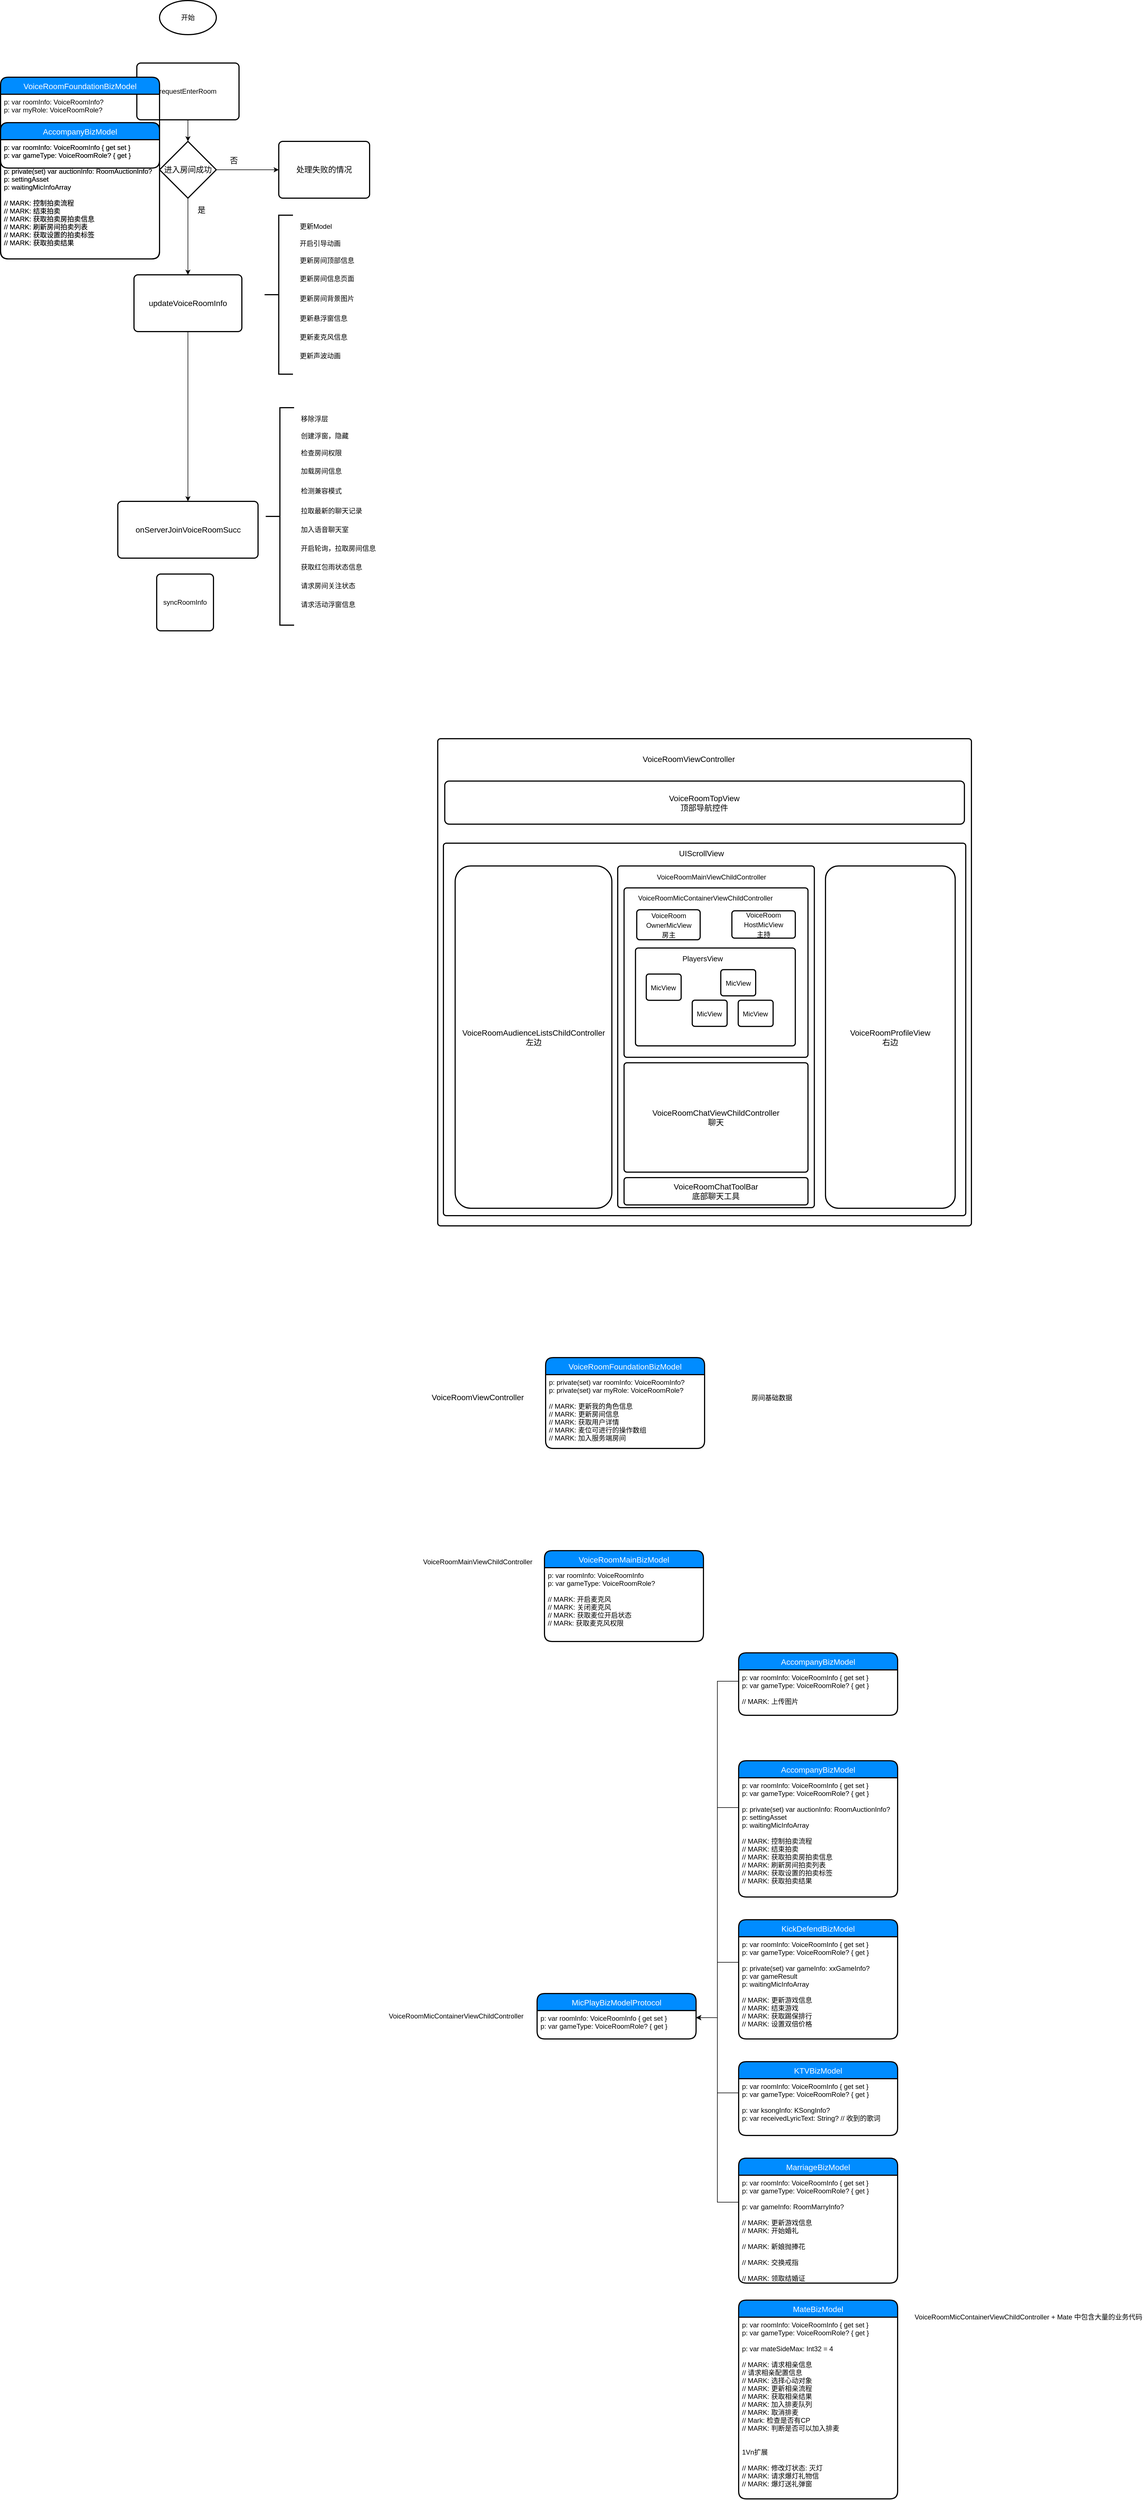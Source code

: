 <mxfile version="12.2.9" type="github" pages="1">
  <diagram id="QXnWpjxVT1Wi_6HcI1Gs" name="第 1 页">
    <mxGraphModel dx="4492" dy="852" grid="1" gridSize="10" guides="1" tooltips="1" connect="1" arrows="1" fold="1" page="1" pageScale="1" pageWidth="3300" pageHeight="4681" math="0" shadow="0">
      <root>
        <mxCell id="0"/>
        <mxCell id="1" parent="0"/>
        <mxCell id="4t1HwyWgQuPsWHYAofXQ-1" value="开始" style="strokeWidth=2;html=1;shape=mxgraph.flowchart.start_1;whiteSpace=wrap;" parent="1" vertex="1">
          <mxGeometry x="280" y="90" width="100" height="60" as="geometry"/>
        </mxCell>
        <mxCell id="4t1HwyWgQuPsWHYAofXQ-2" value="syncRoomInfo" style="rounded=1;whiteSpace=wrap;html=1;absoluteArcSize=1;arcSize=14;strokeWidth=2;" parent="1" vertex="1">
          <mxGeometry x="275" y="1100" width="100" height="100" as="geometry"/>
        </mxCell>
        <mxCell id="uTZmpidnTNi-9U0CQCSV-44" style="edgeStyle=orthogonalEdgeStyle;rounded=0;orthogonalLoop=1;jettySize=auto;html=1;exitX=0.5;exitY=1;exitDx=0;exitDy=0;entryX=0.5;entryY=0;entryDx=0;entryDy=0;entryPerimeter=0;fontSize=14;" parent="1" source="4t1HwyWgQuPsWHYAofXQ-3" target="uTZmpidnTNi-9U0CQCSV-43" edge="1">
          <mxGeometry relative="1" as="geometry"/>
        </mxCell>
        <mxCell id="4t1HwyWgQuPsWHYAofXQ-3" value="requestEnterRoom" style="rounded=1;whiteSpace=wrap;html=1;absoluteArcSize=1;arcSize=14;strokeWidth=2;" parent="1" vertex="1">
          <mxGeometry x="240" y="200" width="180" height="100" as="geometry"/>
        </mxCell>
        <mxCell id="4t1HwyWgQuPsWHYAofXQ-5" value="" style="strokeWidth=2;html=1;shape=mxgraph.flowchart.annotation_2;align=left;labelPosition=right;pointerEvents=1;" parent="1" vertex="1">
          <mxGeometry x="465" y="468" width="50" height="280" as="geometry"/>
        </mxCell>
        <mxCell id="4t1HwyWgQuPsWHYAofXQ-22" value="更新Model" style="text;html=1;resizable=0;points=[];autosize=1;align=left;verticalAlign=top;spacingTop=-4;" parent="1" vertex="1">
          <mxGeometry x="525" y="478" width="70" height="20" as="geometry"/>
        </mxCell>
        <mxCell id="4t1HwyWgQuPsWHYAofXQ-23" value="开启引导动画" style="text;html=1;resizable=0;points=[];autosize=1;align=left;verticalAlign=top;spacingTop=-4;" parent="1" vertex="1">
          <mxGeometry x="525" y="508" width="90" height="20" as="geometry"/>
        </mxCell>
        <mxCell id="4t1HwyWgQuPsWHYAofXQ-24" value="更新房间顶部信息" style="text;html=1;resizable=0;points=[];autosize=1;align=left;verticalAlign=top;spacingTop=-4;" parent="1" vertex="1">
          <mxGeometry x="525" y="538" width="110" height="20" as="geometry"/>
        </mxCell>
        <mxCell id="4t1HwyWgQuPsWHYAofXQ-25" value="更新房间背景图片" style="text;html=1;resizable=0;points=[];autosize=1;align=left;verticalAlign=top;spacingTop=-4;" parent="1" vertex="1">
          <mxGeometry x="525" y="605" width="110" height="20" as="geometry"/>
        </mxCell>
        <mxCell id="4t1HwyWgQuPsWHYAofXQ-26" value="更新房间信息页面" style="text;html=1;resizable=0;points=[];autosize=1;align=left;verticalAlign=top;spacingTop=-4;" parent="1" vertex="1">
          <mxGeometry x="525" y="570" width="110" height="20" as="geometry"/>
        </mxCell>
        <mxCell id="4t1HwyWgQuPsWHYAofXQ-27" value="更新悬浮窗信息" style="text;html=1;resizable=0;points=[];autosize=1;align=left;verticalAlign=top;spacingTop=-4;" parent="1" vertex="1">
          <mxGeometry x="525" y="640" width="100" height="20" as="geometry"/>
        </mxCell>
        <mxCell id="4t1HwyWgQuPsWHYAofXQ-28" value="更新麦克风信息" style="text;html=1;resizable=0;points=[];autosize=1;align=left;verticalAlign=top;spacingTop=-4;" parent="1" vertex="1">
          <mxGeometry x="525" y="673" width="100" height="20" as="geometry"/>
        </mxCell>
        <mxCell id="4t1HwyWgQuPsWHYAofXQ-29" value="更新声波动画" style="text;html=1;resizable=0;points=[];autosize=1;align=left;verticalAlign=top;spacingTop=-4;" parent="1" vertex="1">
          <mxGeometry x="525" y="706" width="90" height="20" as="geometry"/>
        </mxCell>
        <mxCell id="uTZmpidnTNi-9U0CQCSV-9" value="" style="rounded=1;absoluteArcSize=1;html=1;strokeWidth=2;arcSize=10;fontSize=14;fillColor=none;" parent="1" vertex="1">
          <mxGeometry x="770" y="1390" width="940" height="858" as="geometry"/>
        </mxCell>
        <mxCell id="uTZmpidnTNi-9U0CQCSV-10" value="" style="html=1;strokeWidth=2;shape=mxgraph.er.anchor;fontSize=14;whiteSpace=wrap;" parent="uTZmpidnTNi-9U0CQCSV-9" vertex="1">
          <mxGeometry width="470.0" height="858" as="geometry"/>
        </mxCell>
        <mxCell id="uTZmpidnTNi-9U0CQCSV-32" value="VoiceRoomViewController" style="text;html=1;resizable=0;points=[];autosize=1;align=left;verticalAlign=top;spacingTop=-4;fontSize=14;" parent="uTZmpidnTNi-9U0CQCSV-9" vertex="1">
          <mxGeometry x="358.684" y="24.614" width="180" height="20" as="geometry"/>
        </mxCell>
        <mxCell id="uTZmpidnTNi-9U0CQCSV-38" value="VoiceRoomTopView&lt;br&gt;顶部导航控件" style="strokeWidth=2;rounded=1;arcSize=10;whiteSpace=wrap;html=1;align=center;fontSize=14;fillColor=none;" parent="uTZmpidnTNi-9U0CQCSV-9" vertex="1">
          <mxGeometry x="12.368" y="74.609" width="915.263" height="75.852" as="geometry"/>
        </mxCell>
        <mxCell id="uTZmpidnTNi-9U0CQCSV-39" value="" style="rounded=1;absoluteArcSize=1;html=1;strokeWidth=2;arcSize=10;fontSize=14;fillColor=none;" parent="uTZmpidnTNi-9U0CQCSV-9" vertex="1">
          <mxGeometry x="10" y="184" width="920" height="656" as="geometry"/>
        </mxCell>
        <mxCell id="uTZmpidnTNi-9U0CQCSV-40" value="" style="html=1;strokeWidth=2;shape=mxgraph.er.anchor;fontSize=14;whiteSpace=wrap;" parent="uTZmpidnTNi-9U0CQCSV-39" vertex="1">
          <mxGeometry width="460.0" height="399.828" as="geometry"/>
        </mxCell>
        <mxCell id="uTZmpidnTNi-9U0CQCSV-22" value="VoiceRoomProfileView&lt;br&gt;右边" style="strokeWidth=2;rounded=1;arcSize=10;whiteSpace=wrap;html=1;align=center;fontSize=14;fillColor=none;" parent="uTZmpidnTNi-9U0CQCSV-39" vertex="1">
          <mxGeometry x="672.944" y="40.184" width="228.449" height="602.757" as="geometry"/>
        </mxCell>
        <mxCell id="uTZmpidnTNi-9U0CQCSV-21" value="VoiceRoomAudienceListsChildController&lt;br&gt;左边" style="strokeWidth=2;rounded=1;arcSize=10;whiteSpace=wrap;html=1;align=center;fontSize=14;fillColor=none;" parent="uTZmpidnTNi-9U0CQCSV-39" vertex="1">
          <mxGeometry x="20.674" y="40.184" width="276" height="602.757" as="geometry"/>
        </mxCell>
        <mxCell id="uTZmpidnTNi-9U0CQCSV-17" value="" style="rounded=1;absoluteArcSize=1;html=1;strokeWidth=2;arcSize=10;fontSize=13;fillColor=none;" parent="uTZmpidnTNi-9U0CQCSV-39" vertex="1">
          <mxGeometry x="307.011" y="40.184" width="346.292" height="601.752" as="geometry"/>
        </mxCell>
        <mxCell id="uTZmpidnTNi-9U0CQCSV-18" value="" style="html=1;strokeWidth=2;shape=mxgraph.er.anchor;fontSize=14;whiteSpace=wrap;" parent="uTZmpidnTNi-9U0CQCSV-17" vertex="1">
          <mxGeometry width="173.146" height="601.752" as="geometry"/>
        </mxCell>
        <mxCell id="uTZmpidnTNi-9U0CQCSV-19" value="VoiceRoomChatViewChildController&lt;br&gt;聊天" style="rounded=1;absoluteArcSize=1;html=1;strokeWidth=2;arcSize=10;fontSize=14;whiteSpace=wrap;points=[];strokeColor=inherit;fillColor=inherit;" parent="uTZmpidnTNi-9U0CQCSV-17" vertex="1">
          <mxGeometry x="11.171" y="346.609" width="323.951" height="192.561" as="geometry"/>
        </mxCell>
        <mxCell id="uTZmpidnTNi-9U0CQCSV-25" value="VoiceRoomMainViewChildController&lt;br&gt;" style="text;html=1;resizable=0;points=[];autosize=1;align=left;verticalAlign=top;spacingTop=-4;" parent="uTZmpidnTNi-9U0CQCSV-17" vertex="1">
          <mxGeometry x="67.024" y="9.628" width="210" height="20" as="geometry"/>
        </mxCell>
        <mxCell id="uTZmpidnTNi-9U0CQCSV-34" value="VoiceRoomChatToolBar&lt;br&gt;底部聊天工具" style="strokeWidth=2;rounded=1;arcSize=10;whiteSpace=wrap;html=1;align=center;fontSize=14;fillColor=none;" parent="uTZmpidnTNi-9U0CQCSV-17" vertex="1">
          <mxGeometry x="11.171" y="548.798" width="323.951" height="48.14" as="geometry"/>
        </mxCell>
        <mxCell id="uTZmpidnTNi-9U0CQCSV-14" value="" style="rounded=1;absoluteArcSize=1;html=1;strokeWidth=2;arcSize=10;fontSize=14;fillColor=none;" parent="uTZmpidnTNi-9U0CQCSV-17" vertex="1">
          <mxGeometry x="11.171" y="38.512" width="323.951" height="298.469" as="geometry"/>
        </mxCell>
        <mxCell id="uTZmpidnTNi-9U0CQCSV-15" value="" style="html=1;strokeWidth=2;shape=mxgraph.er.anchor;fontSize=14;whiteSpace=wrap;" parent="uTZmpidnTNi-9U0CQCSV-14" vertex="1">
          <mxGeometry width="161.975" height="268.622" as="geometry"/>
        </mxCell>
        <mxCell id="uTZmpidnTNi-9U0CQCSV-23" value="&lt;font style=&quot;font-size: 12px&quot;&gt;VoiceRoom&lt;br&gt;OwnerMicView&lt;br&gt;房主&lt;/font&gt;" style="strokeWidth=2;rounded=1;arcSize=10;whiteSpace=wrap;html=1;align=center;fontSize=14;fillColor=none;" parent="uTZmpidnTNi-9U0CQCSV-14" vertex="1">
          <mxGeometry x="22.341" y="38.512" width="111.707" height="52.954" as="geometry"/>
        </mxCell>
        <mxCell id="uTZmpidnTNi-9U0CQCSV-24" value="&lt;font style=&quot;font-size: 12px&quot;&gt;VoiceRoom&lt;br&gt;HostMicView&lt;br&gt;主持&lt;/font&gt;" style="strokeWidth=2;rounded=1;arcSize=10;whiteSpace=wrap;html=1;align=center;fontSize=14;fillColor=none;" parent="uTZmpidnTNi-9U0CQCSV-14" vertex="1">
          <mxGeometry x="189.902" y="40.438" width="111.707" height="48.14" as="geometry"/>
        </mxCell>
        <mxCell id="uTZmpidnTNi-9U0CQCSV-33" value="&lt;font style=&quot;font-size: 12px&quot;&gt;VoiceRoomMicContainerViewChildController&lt;/font&gt;" style="text;html=1;resizable=0;points=[];autosize=1;align=left;verticalAlign=top;spacingTop=-4;fontSize=14;" parent="uTZmpidnTNi-9U0CQCSV-14" vertex="1">
          <mxGeometry x="22.341" y="6.396" width="250" height="20" as="geometry"/>
        </mxCell>
        <mxCell id="uTZmpidnTNi-9U0CQCSV-35" value="" style="rounded=1;absoluteArcSize=1;html=1;strokeWidth=2;arcSize=10;fontSize=14;fillColor=none;" parent="uTZmpidnTNi-9U0CQCSV-14" vertex="1">
          <mxGeometry x="20.107" y="105.908" width="281.502" height="172.342" as="geometry"/>
        </mxCell>
        <mxCell id="uTZmpidnTNi-9U0CQCSV-36" value="" style="html=1;strokeWidth=2;shape=mxgraph.er.anchor;fontSize=14;whiteSpace=wrap;" parent="uTZmpidnTNi-9U0CQCSV-35" vertex="1">
          <mxGeometry width="140.751" height="172.342" as="geometry"/>
        </mxCell>
        <mxCell id="uTZmpidnTNi-9U0CQCSV-31" value="PlayersView" style="text;html=1;resizable=0;points=[];autosize=1;align=left;verticalAlign=top;spacingTop=-4;fontSize=13;" parent="uTZmpidnTNi-9U0CQCSV-35" vertex="1">
          <mxGeometry x="80.429" y="8.043" width="90" height="20" as="geometry"/>
        </mxCell>
        <mxCell id="uTZmpidnTNi-9U0CQCSV-27" value="&lt;font style=&quot;font-size: 12px&quot;&gt;MicView&lt;/font&gt;" style="strokeWidth=2;rounded=1;arcSize=10;whiteSpace=wrap;html=1;align=center;fontSize=14;fillColor=none;" parent="uTZmpidnTNi-9U0CQCSV-35" vertex="1">
          <mxGeometry x="18.99" y="45.958" width="61.439" height="46.135" as="geometry"/>
        </mxCell>
        <mxCell id="uTZmpidnTNi-9U0CQCSV-29" value="&lt;font style=&quot;font-size: 12px&quot;&gt;MicView&lt;/font&gt;" style="strokeWidth=2;rounded=1;arcSize=10;whiteSpace=wrap;html=1;align=center;fontSize=14;fillColor=none;" parent="uTZmpidnTNi-9U0CQCSV-35" vertex="1">
          <mxGeometry x="99.978" y="91.916" width="61.439" height="46.135" as="geometry"/>
        </mxCell>
        <mxCell id="uTZmpidnTNi-9U0CQCSV-30" value="&lt;font style=&quot;font-size: 12px&quot;&gt;MicView&lt;/font&gt;" style="strokeWidth=2;rounded=1;arcSize=10;whiteSpace=wrap;html=1;align=center;fontSize=14;fillColor=none;" parent="uTZmpidnTNi-9U0CQCSV-35" vertex="1">
          <mxGeometry x="150.246" y="38.18" width="61.439" height="46.135" as="geometry"/>
        </mxCell>
        <mxCell id="uTZmpidnTNi-9U0CQCSV-28" value="&lt;font style=&quot;font-size: 12px&quot;&gt;MicView&lt;/font&gt;" style="strokeWidth=2;rounded=1;arcSize=10;whiteSpace=wrap;html=1;align=center;fontSize=14;fillColor=none;" parent="uTZmpidnTNi-9U0CQCSV-35" vertex="1">
          <mxGeometry x="180.966" y="92.004" width="61.439" height="46.135" as="geometry"/>
        </mxCell>
        <mxCell id="uTZmpidnTNi-9U0CQCSV-42" value="UIScrollView" style="text;html=1;resizable=0;points=[];autosize=1;align=left;verticalAlign=top;spacingTop=-4;fontSize=14;" parent="uTZmpidnTNi-9U0CQCSV-39" vertex="1">
          <mxGeometry x="413.483" y="7.032" width="90" height="20" as="geometry"/>
        </mxCell>
        <mxCell id="uTZmpidnTNi-9U0CQCSV-47" style="edgeStyle=orthogonalEdgeStyle;rounded=0;orthogonalLoop=1;jettySize=auto;html=1;exitX=0.5;exitY=1;exitDx=0;exitDy=0;exitPerimeter=0;entryX=0.5;entryY=0;entryDx=0;entryDy=0;fontSize=14;" parent="1" source="uTZmpidnTNi-9U0CQCSV-43" target="uTZmpidnTNi-9U0CQCSV-45" edge="1">
          <mxGeometry relative="1" as="geometry"/>
        </mxCell>
        <mxCell id="uTZmpidnTNi-9U0CQCSV-48" style="edgeStyle=orthogonalEdgeStyle;rounded=0;orthogonalLoop=1;jettySize=auto;html=1;exitX=1;exitY=0.5;exitDx=0;exitDy=0;exitPerimeter=0;entryX=0;entryY=0.5;entryDx=0;entryDy=0;fontSize=14;" parent="1" source="uTZmpidnTNi-9U0CQCSV-43" target="uTZmpidnTNi-9U0CQCSV-46" edge="1">
          <mxGeometry relative="1" as="geometry"/>
        </mxCell>
        <mxCell id="uTZmpidnTNi-9U0CQCSV-43" value="进入房间成功" style="strokeWidth=2;html=1;shape=mxgraph.flowchart.decision;whiteSpace=wrap;fillColor=none;fontSize=14;" parent="1" vertex="1">
          <mxGeometry x="280" y="338" width="100" height="100" as="geometry"/>
        </mxCell>
        <mxCell id="uTZmpidnTNi-9U0CQCSV-55" value="" style="edgeStyle=orthogonalEdgeStyle;rounded=0;orthogonalLoop=1;jettySize=auto;html=1;fontSize=14;" parent="1" source="uTZmpidnTNi-9U0CQCSV-45" target="uTZmpidnTNi-9U0CQCSV-54" edge="1">
          <mxGeometry relative="1" as="geometry"/>
        </mxCell>
        <mxCell id="uTZmpidnTNi-9U0CQCSV-45" value="updateVoiceRoomInfo" style="rounded=1;whiteSpace=wrap;html=1;absoluteArcSize=1;arcSize=14;strokeWidth=2;fillColor=none;fontSize=14;" parent="1" vertex="1">
          <mxGeometry x="235" y="573" width="190" height="100" as="geometry"/>
        </mxCell>
        <mxCell id="uTZmpidnTNi-9U0CQCSV-54" value="onServerJoinVoiceRoomSucc" style="rounded=1;whiteSpace=wrap;html=1;absoluteArcSize=1;arcSize=14;strokeWidth=2;fillColor=none;fontSize=14;" parent="1" vertex="1">
          <mxGeometry x="206.5" y="972" width="247" height="100" as="geometry"/>
        </mxCell>
        <mxCell id="uTZmpidnTNi-9U0CQCSV-46" value="处理失败的情况" style="rounded=1;whiteSpace=wrap;html=1;absoluteArcSize=1;arcSize=14;strokeWidth=2;fillColor=none;fontSize=14;" parent="1" vertex="1">
          <mxGeometry x="490" y="338" width="160" height="100" as="geometry"/>
        </mxCell>
        <mxCell id="uTZmpidnTNi-9U0CQCSV-49" value="否" style="text;html=1;resizable=0;points=[];autosize=1;align=left;verticalAlign=top;spacingTop=-4;fontSize=14;" parent="1" vertex="1">
          <mxGeometry x="402" y="361" width="30" height="20" as="geometry"/>
        </mxCell>
        <mxCell id="uTZmpidnTNi-9U0CQCSV-50" value="是" style="text;html=1;resizable=0;points=[];autosize=1;align=left;verticalAlign=top;spacingTop=-4;fontSize=14;" parent="1" vertex="1">
          <mxGeometry x="345" y="448" width="30" height="20" as="geometry"/>
        </mxCell>
        <mxCell id="uTZmpidnTNi-9U0CQCSV-56" value="" style="strokeWidth=2;html=1;shape=mxgraph.flowchart.annotation_2;align=left;labelPosition=right;pointerEvents=1;" parent="1" vertex="1">
          <mxGeometry x="467" y="807" width="50" height="383" as="geometry"/>
        </mxCell>
        <mxCell id="uTZmpidnTNi-9U0CQCSV-57" value="移除浮层" style="text;html=1;resizable=0;points=[];autosize=1;align=left;verticalAlign=top;spacingTop=-4;" parent="1" vertex="1">
          <mxGeometry x="527" y="817" width="60" height="20" as="geometry"/>
        </mxCell>
        <mxCell id="uTZmpidnTNi-9U0CQCSV-58" value="创建浮窗，隐藏" style="text;html=1;resizable=0;points=[];autosize=1;align=left;verticalAlign=top;spacingTop=-4;" parent="1" vertex="1">
          <mxGeometry x="527" y="847" width="100" height="20" as="geometry"/>
        </mxCell>
        <mxCell id="uTZmpidnTNi-9U0CQCSV-59" value="检查房间权限" style="text;html=1;resizable=0;points=[];autosize=1;align=left;verticalAlign=top;spacingTop=-4;" parent="1" vertex="1">
          <mxGeometry x="527" y="877" width="90" height="20" as="geometry"/>
        </mxCell>
        <mxCell id="uTZmpidnTNi-9U0CQCSV-60" value="检测兼容模式" style="text;html=1;resizable=0;points=[];autosize=1;align=left;verticalAlign=top;spacingTop=-4;" parent="1" vertex="1">
          <mxGeometry x="527" y="944" width="90" height="20" as="geometry"/>
        </mxCell>
        <mxCell id="uTZmpidnTNi-9U0CQCSV-61" value="加载房间信息" style="text;html=1;resizable=0;points=[];autosize=1;align=left;verticalAlign=top;spacingTop=-4;" parent="1" vertex="1">
          <mxGeometry x="527" y="909" width="90" height="20" as="geometry"/>
        </mxCell>
        <mxCell id="uTZmpidnTNi-9U0CQCSV-62" value="拉取最新的聊天记录" style="text;html=1;resizable=0;points=[];autosize=1;align=left;verticalAlign=top;spacingTop=-4;" parent="1" vertex="1">
          <mxGeometry x="527" y="979" width="120" height="20" as="geometry"/>
        </mxCell>
        <mxCell id="uTZmpidnTNi-9U0CQCSV-63" value="加入语音聊天室" style="text;html=1;resizable=0;points=[];autosize=1;align=left;verticalAlign=top;spacingTop=-4;" parent="1" vertex="1">
          <mxGeometry x="527" y="1012" width="100" height="20" as="geometry"/>
        </mxCell>
        <mxCell id="uTZmpidnTNi-9U0CQCSV-64" value="开启轮询，拉取房间信息" style="text;html=1;resizable=0;points=[];autosize=1;align=left;verticalAlign=top;spacingTop=-4;" parent="1" vertex="1">
          <mxGeometry x="527" y="1045" width="150" height="20" as="geometry"/>
        </mxCell>
        <mxCell id="uTZmpidnTNi-9U0CQCSV-65" value="获取红包雨状态信息" style="text;html=1;resizable=0;points=[];autosize=1;align=left;verticalAlign=top;spacingTop=-4;" parent="1" vertex="1">
          <mxGeometry x="527" y="1078" width="120" height="20" as="geometry"/>
        </mxCell>
        <mxCell id="uTZmpidnTNi-9U0CQCSV-66" value="请求房间关注状态" style="text;html=1;resizable=0;points=[];autosize=1;align=left;verticalAlign=top;spacingTop=-4;" parent="1" vertex="1">
          <mxGeometry x="527" y="1111" width="110" height="20" as="geometry"/>
        </mxCell>
        <mxCell id="uTZmpidnTNi-9U0CQCSV-67" value="请求活动浮窗信息" style="text;html=1;resizable=0;points=[];autosize=1;align=left;verticalAlign=top;spacingTop=-4;" parent="1" vertex="1">
          <mxGeometry x="527" y="1144" width="110" height="20" as="geometry"/>
        </mxCell>
        <mxCell id="90Lqw9JZA4BBypxKJD_L-4" value="&lt;span style=&quot;font-size: 14px ; text-align: left&quot;&gt;VoiceRoomViewController&lt;/span&gt;" style="text;html=1;align=center;verticalAlign=middle;resizable=0;points=[];;autosize=1;" vertex="1" parent="1">
          <mxGeometry x="750" y="2540" width="180" height="20" as="geometry"/>
        </mxCell>
        <mxCell id="90Lqw9JZA4BBypxKJD_L-5" value="&lt;span style=&quot;text-align: left&quot;&gt;VoiceRoomMainViewChildController&lt;/span&gt;" style="text;html=1;align=center;verticalAlign=middle;resizable=0;points=[];;autosize=1;" vertex="1" parent="1">
          <mxGeometry x="735" y="2830" width="210" height="20" as="geometry"/>
        </mxCell>
        <mxCell id="90Lqw9JZA4BBypxKJD_L-7" value="VoiceRoomFoundationBizModel" style="swimlane;childLayout=stackLayout;horizontal=1;startSize=30;horizontalStack=0;fillColor=#008cff;fontColor=#FFFFFF;rounded=1;fontSize=14;fontStyle=0;strokeWidth=2;resizeParent=0;resizeLast=1;shadow=0;dashed=0;align=center;" vertex="1" parent="1">
          <mxGeometry x="960" y="2480" width="280" height="160" as="geometry"/>
        </mxCell>
        <mxCell id="90Lqw9JZA4BBypxKJD_L-8" value="p: private(set) var roomInfo: VoiceRoomInfo?&#xa;p: private(set) var myRole: VoiceRoomRole?&#xa;&#xa;// MARK: 更新我的角色信息&#xa;// MARK: 更新房间信息&#xa;// MARK: 获取用户详情&#xa;// MARK: 麦位可进行的操作数组&#xa;// MARK: 加入服务端房间&#xa;" style="align=left;strokeColor=none;fillColor=none;spacingLeft=4;fontSize=12;verticalAlign=top;resizable=0;rotatable=0;part=1;" vertex="1" parent="90Lqw9JZA4BBypxKJD_L-7">
          <mxGeometry y="30" width="280" height="130" as="geometry"/>
        </mxCell>
        <mxCell id="90Lqw9JZA4BBypxKJD_L-15" value="VoiceRoomFoundationBizModel" style="swimlane;childLayout=stackLayout;horizontal=1;startSize=30;horizontalStack=0;fillColor=#008cff;fontColor=#FFFFFF;rounded=1;fontSize=14;fontStyle=0;strokeWidth=2;resizeParent=0;resizeLast=1;shadow=0;dashed=0;align=center;" vertex="1" parent="1">
          <mxGeometry y="225" width="280" height="160" as="geometry"/>
        </mxCell>
        <mxCell id="90Lqw9JZA4BBypxKJD_L-16" value="p: var roomInfo: VoiceRoomInfo?&#xa;p: var myRole: VoiceRoomRole?" style="align=left;strokeColor=none;fillColor=none;spacingLeft=4;fontSize=12;verticalAlign=top;resizable=0;rotatable=0;part=1;" vertex="1" parent="90Lqw9JZA4BBypxKJD_L-15">
          <mxGeometry y="30" width="280" height="130" as="geometry"/>
        </mxCell>
        <mxCell id="90Lqw9JZA4BBypxKJD_L-10" value="&lt;span style=&quot;white-space: normal&quot;&gt;&lt;br&gt;&lt;/span&gt;" style="text;html=1;align=center;verticalAlign=middle;resizable=0;points=[];;autosize=1;" vertex="1" parent="1">
          <mxGeometry x="1383" y="2561" width="20" height="20" as="geometry"/>
        </mxCell>
        <mxCell id="90Lqw9JZA4BBypxKJD_L-14" value="房间基础数据" style="text;html=1;align=center;verticalAlign=middle;resizable=0;points=[];;autosize=1;" vertex="1" parent="1">
          <mxGeometry x="1313" y="2541" width="90" height="20" as="geometry"/>
        </mxCell>
        <mxCell id="90Lqw9JZA4BBypxKJD_L-17" value="VoiceRoomMainBizModel" style="swimlane;childLayout=stackLayout;horizontal=1;startSize=30;horizontalStack=0;fillColor=#008cff;fontColor=#FFFFFF;rounded=1;fontSize=14;fontStyle=0;strokeWidth=2;resizeParent=0;resizeLast=1;shadow=0;dashed=0;align=center;" vertex="1" parent="1">
          <mxGeometry x="958" y="2820" width="280" height="160" as="geometry"/>
        </mxCell>
        <mxCell id="90Lqw9JZA4BBypxKJD_L-18" value="p: var roomInfo: VoiceRoomInfo&#xa;p: var gameType: VoiceRoomRole?&#xa;&#xa;// MARK: 开启麦克风&#xa;// MARK: 关闭麦克风&#xa;// MARK: 获取麦位开启状态&#xa;// MARk: 获取麦克风权限&#xa;&#xa;" style="align=left;strokeColor=none;fillColor=none;spacingLeft=4;fontSize=12;verticalAlign=top;resizable=0;rotatable=0;part=1;" vertex="1" parent="90Lqw9JZA4BBypxKJD_L-17">
          <mxGeometry y="30" width="280" height="130" as="geometry"/>
        </mxCell>
        <mxCell id="90Lqw9JZA4BBypxKJD_L-20" value="VoiceRoomMicContainerViewChildController" style="text;html=1;align=center;verticalAlign=middle;resizable=0;points=[];;autosize=1;" vertex="1" parent="1">
          <mxGeometry x="677" y="3630" width="250" height="20" as="geometry"/>
        </mxCell>
        <mxCell id="90Lqw9JZA4BBypxKJD_L-22" value="MicPlayBizModelProtocol" style="swimlane;childLayout=stackLayout;horizontal=1;startSize=30;horizontalStack=0;fillColor=#008cff;fontColor=#FFFFFF;rounded=1;fontSize=14;fontStyle=0;strokeWidth=2;resizeParent=0;resizeLast=1;shadow=0;dashed=0;align=center;" vertex="1" parent="1">
          <mxGeometry x="945" y="3600" width="280" height="80" as="geometry"/>
        </mxCell>
        <mxCell id="90Lqw9JZA4BBypxKJD_L-23" value="p: var roomInfo: VoiceRoomInfo { get set }&#xa;p: var gameType: VoiceRoomRole? { get }&#xa;&#xa;&#xa;" style="align=left;strokeColor=none;fillColor=none;spacingLeft=4;fontSize=12;verticalAlign=top;resizable=0;rotatable=0;part=1;" vertex="1" parent="90Lqw9JZA4BBypxKJD_L-22">
          <mxGeometry y="30" width="280" height="50" as="geometry"/>
        </mxCell>
        <mxCell id="90Lqw9JZA4BBypxKJD_L-24" value="AccompanyBizModel" style="swimlane;childLayout=stackLayout;horizontal=1;startSize=30;horizontalStack=0;fillColor=#008cff;fontColor=#FFFFFF;rounded=1;fontSize=14;fontStyle=0;strokeWidth=2;resizeParent=0;resizeLast=1;shadow=0;dashed=0;align=center;" vertex="1" parent="1">
          <mxGeometry x="1300" y="3000" width="280" height="110" as="geometry"/>
        </mxCell>
        <mxCell id="90Lqw9JZA4BBypxKJD_L-25" value="p: var roomInfo: VoiceRoomInfo { get set }&#xa;p: var gameType: VoiceRoomRole? { get }&#xa;&#xa;// MARK: 上传图片&#xa;&#xa;&#xa;" style="align=left;strokeColor=none;fillColor=none;spacingLeft=4;fontSize=12;verticalAlign=top;resizable=0;rotatable=0;part=1;" vertex="1" parent="90Lqw9JZA4BBypxKJD_L-24">
          <mxGeometry y="30" width="280" height="80" as="geometry"/>
        </mxCell>
        <mxCell id="90Lqw9JZA4BBypxKJD_L-27" style="edgeStyle=orthogonalEdgeStyle;rounded=0;orthogonalLoop=1;jettySize=auto;html=1;exitX=0;exitY=0.25;exitDx=0;exitDy=0;entryX=1;entryY=0.25;entryDx=0;entryDy=0;" edge="1" parent="1" source="90Lqw9JZA4BBypxKJD_L-25" target="90Lqw9JZA4BBypxKJD_L-23">
          <mxGeometry relative="1" as="geometry"/>
        </mxCell>
        <mxCell id="90Lqw9JZA4BBypxKJD_L-28" value="AccompanyBizModel" style="swimlane;childLayout=stackLayout;horizontal=1;startSize=30;horizontalStack=0;fillColor=#008cff;fontColor=#FFFFFF;rounded=1;fontSize=14;fontStyle=0;strokeWidth=2;resizeParent=0;resizeLast=1;shadow=0;dashed=0;align=center;" vertex="1" parent="1">
          <mxGeometry x="1300" y="3190" width="280" height="240" as="geometry"/>
        </mxCell>
        <mxCell id="90Lqw9JZA4BBypxKJD_L-29" value="p: var roomInfo: VoiceRoomInfo { get set }&#xa;p: var gameType: VoiceRoomRole? { get }&#xa;&#xa;p: private(set) var auctionInfo: RoomAuctionInfo?&#xa;p: settingAsset&#xa;p: waitingMicInfoArray&#xa;&#xa;// MARK: 控制拍卖流程&#xa;// MARK: 结束拍卖&#xa;// MARK: 获取拍卖房拍卖信息&#xa;// MARK: 刷新房间拍卖列表&#xa;// MARK: 获取设置的拍卖标签&#xa;// MARK: 获取拍卖结果&#xa;&#xa;&#xa;&#xa;" style="align=left;strokeColor=none;fillColor=none;spacingLeft=4;fontSize=12;verticalAlign=top;resizable=0;rotatable=0;part=1;" vertex="1" parent="90Lqw9JZA4BBypxKJD_L-28">
          <mxGeometry y="30" width="280" height="210" as="geometry"/>
        </mxCell>
        <mxCell id="90Lqw9JZA4BBypxKJD_L-33" value="AccompanyBizModel" style="swimlane;childLayout=stackLayout;horizontal=1;startSize=30;horizontalStack=0;fillColor=#008cff;fontColor=#FFFFFF;rounded=1;fontSize=14;fontStyle=0;strokeWidth=2;resizeParent=0;resizeLast=1;shadow=0;dashed=0;align=center;" vertex="1" parent="1">
          <mxGeometry y="305" width="280" height="240" as="geometry"/>
        </mxCell>
        <mxCell id="90Lqw9JZA4BBypxKJD_L-34" value="p: var roomInfo: VoiceRoomInfo { get set }&#xa;p: var gameType: VoiceRoomRole? { get }&#xa;&#xa;p: private(set) var auctionInfo: RoomAuctionInfo?&#xa;p: settingAsset&#xa;p: waitingMicInfoArray&#xa;&#xa;// MARK: 控制拍卖流程&#xa;// MARK: 结束拍卖&#xa;// MARK: 获取拍卖房拍卖信息&#xa;// MARK: 刷新房间拍卖列表&#xa;// MARK: 获取设置的拍卖标签&#xa;// MARK: 获取拍卖结果&#xa;&#xa;&#xa;&#xa;" style="align=left;strokeColor=none;fillColor=none;spacingLeft=4;fontSize=12;verticalAlign=top;resizable=0;rotatable=0;part=1;" vertex="1" parent="90Lqw9JZA4BBypxKJD_L-33">
          <mxGeometry y="30" width="280" height="210" as="geometry"/>
        </mxCell>
        <mxCell id="90Lqw9JZA4BBypxKJD_L-31" value="AccompanyBizModel" style="swimlane;childLayout=stackLayout;horizontal=1;startSize=30;horizontalStack=0;fillColor=#008cff;fontColor=#FFFFFF;rounded=1;fontSize=14;fontStyle=0;strokeWidth=2;resizeParent=0;resizeLast=1;shadow=0;dashed=0;align=center;" vertex="1" parent="1">
          <mxGeometry y="305" width="280" height="240" as="geometry"/>
        </mxCell>
        <mxCell id="90Lqw9JZA4BBypxKJD_L-32" value="p: var roomInfo: VoiceRoomInfo { get set }&#xa;p: var gameType: VoiceRoomRole? { get }&#xa;&#xa;p: private(set) var auctionInfo: RoomAuctionInfo?&#xa;p: settingAsset&#xa;p: waitingMicInfoArray&#xa;&#xa;// MARK: 控制拍卖流程&#xa;// MARK: 结束拍卖&#xa;// MARK: 获取拍卖房拍卖信息&#xa;// MARK: 刷新房间拍卖列表&#xa;// MARK: 获取设置的拍卖标签&#xa;// MARK: 获取拍卖结果&#xa;&#xa;&#xa;&#xa;" style="align=left;strokeColor=none;fillColor=none;spacingLeft=4;fontSize=12;verticalAlign=top;resizable=0;rotatable=0;part=1;" vertex="1" parent="90Lqw9JZA4BBypxKJD_L-31">
          <mxGeometry y="30" width="280" height="210" as="geometry"/>
        </mxCell>
        <mxCell id="90Lqw9JZA4BBypxKJD_L-30" style="edgeStyle=orthogonalEdgeStyle;rounded=0;orthogonalLoop=1;jettySize=auto;html=1;exitX=0;exitY=0.25;exitDx=0;exitDy=0;entryX=1;entryY=0.25;entryDx=0;entryDy=0;" edge="1" parent="1" source="90Lqw9JZA4BBypxKJD_L-29" target="90Lqw9JZA4BBypxKJD_L-23">
          <mxGeometry relative="1" as="geometry"/>
        </mxCell>
        <mxCell id="90Lqw9JZA4BBypxKJD_L-35" value="KickDefendBizModel" style="swimlane;childLayout=stackLayout;horizontal=1;startSize=30;horizontalStack=0;fillColor=#008cff;fontColor=#FFFFFF;rounded=1;fontSize=14;fontStyle=0;strokeWidth=2;resizeParent=0;resizeLast=1;shadow=0;dashed=0;align=center;" vertex="1" parent="1">
          <mxGeometry x="1300" y="3470" width="280" height="210" as="geometry"/>
        </mxCell>
        <mxCell id="90Lqw9JZA4BBypxKJD_L-36" value="p: var roomInfo: VoiceRoomInfo { get set }&#xa;p: var gameType: VoiceRoomRole? { get }&#xa;&#xa;p: private(set) var gameInfo: xxGameInfo?&#xa;p: var gameResult&#xa;p: waitingMicInfoArray&#xa;&#xa;// MARK: 更新游戏信息&#xa;// MARK: 结束游戏&#xa;// MARK: 获取踢保排行&#xa;// MARK: 设置双倍价格&#xa;&#xa;&#xa;&#xa;" style="align=left;strokeColor=none;fillColor=none;spacingLeft=4;fontSize=12;verticalAlign=top;resizable=0;rotatable=0;part=1;" vertex="1" parent="90Lqw9JZA4BBypxKJD_L-35">
          <mxGeometry y="30" width="280" height="180" as="geometry"/>
        </mxCell>
        <mxCell id="90Lqw9JZA4BBypxKJD_L-37" value="KTVBizModel" style="swimlane;childLayout=stackLayout;horizontal=1;startSize=30;horizontalStack=0;fillColor=#008cff;fontColor=#FFFFFF;rounded=1;fontSize=14;fontStyle=0;strokeWidth=2;resizeParent=0;resizeLast=1;shadow=0;dashed=0;align=center;" vertex="1" parent="1">
          <mxGeometry x="1300" y="3720" width="280" height="130" as="geometry"/>
        </mxCell>
        <mxCell id="90Lqw9JZA4BBypxKJD_L-38" value="p: var roomInfo: VoiceRoomInfo { get set }&#xa;p: var gameType: VoiceRoomRole? { get }&#xa;&#xa;p: var ksongInfo: KSongInfo?&#xa;p: var receivedLyricText: String? // 收到的歌词&#xa;&#xa;&#xa;&#xa;" style="align=left;strokeColor=none;fillColor=none;spacingLeft=4;fontSize=12;verticalAlign=top;resizable=0;rotatable=0;part=1;" vertex="1" parent="90Lqw9JZA4BBypxKJD_L-37">
          <mxGeometry y="30" width="280" height="100" as="geometry"/>
        </mxCell>
        <mxCell id="90Lqw9JZA4BBypxKJD_L-39" value="MarriageBizModel" style="swimlane;childLayout=stackLayout;horizontal=1;startSize=30;horizontalStack=0;fillColor=#008cff;fontColor=#FFFFFF;rounded=1;fontSize=14;fontStyle=0;strokeWidth=2;resizeParent=0;resizeLast=1;shadow=0;dashed=0;align=center;" vertex="1" parent="1">
          <mxGeometry x="1300" y="3890" width="280" height="220" as="geometry"/>
        </mxCell>
        <mxCell id="90Lqw9JZA4BBypxKJD_L-40" value="p: var roomInfo: VoiceRoomInfo { get set }&#xa;p: var gameType: VoiceRoomRole? { get }&#xa;&#xa;p: var gameInfo: RoomMarryInfo?&#xa;&#xa;// MARK: 更新游戏信息&#xa;// MARK: 开始婚礼&#xa;&#xa;// MARK: 新娘抛捧花&#xa;&#xa;// MARK: 交换戒指&#xa;&#xa;// MARK: 领取结婚证&#xa;&#xa;&#xa;&#xa;&#xa;&#xa;" style="align=left;strokeColor=none;fillColor=none;spacingLeft=4;fontSize=12;verticalAlign=top;resizable=0;rotatable=0;part=1;" vertex="1" parent="90Lqw9JZA4BBypxKJD_L-39">
          <mxGeometry y="30" width="280" height="190" as="geometry"/>
        </mxCell>
        <mxCell id="90Lqw9JZA4BBypxKJD_L-41" style="edgeStyle=orthogonalEdgeStyle;rounded=0;orthogonalLoop=1;jettySize=auto;html=1;exitX=0;exitY=0.25;exitDx=0;exitDy=0;entryX=1;entryY=0.25;entryDx=0;entryDy=0;" edge="1" parent="1" source="90Lqw9JZA4BBypxKJD_L-36" target="90Lqw9JZA4BBypxKJD_L-23">
          <mxGeometry relative="1" as="geometry"/>
        </mxCell>
        <mxCell id="90Lqw9JZA4BBypxKJD_L-42" style="edgeStyle=orthogonalEdgeStyle;rounded=0;orthogonalLoop=1;jettySize=auto;html=1;exitX=0;exitY=0.25;exitDx=0;exitDy=0;entryX=1;entryY=0.25;entryDx=0;entryDy=0;" edge="1" parent="1" source="90Lqw9JZA4BBypxKJD_L-38" target="90Lqw9JZA4BBypxKJD_L-23">
          <mxGeometry relative="1" as="geometry"/>
        </mxCell>
        <mxCell id="90Lqw9JZA4BBypxKJD_L-44" style="edgeStyle=orthogonalEdgeStyle;rounded=0;orthogonalLoop=1;jettySize=auto;html=1;exitX=0;exitY=0.25;exitDx=0;exitDy=0;entryX=1;entryY=0.25;entryDx=0;entryDy=0;" edge="1" parent="1" source="90Lqw9JZA4BBypxKJD_L-40" target="90Lqw9JZA4BBypxKJD_L-23">
          <mxGeometry relative="1" as="geometry"/>
        </mxCell>
        <mxCell id="90Lqw9JZA4BBypxKJD_L-45" value="MateBizModel" style="swimlane;childLayout=stackLayout;horizontal=1;startSize=30;horizontalStack=0;fillColor=#008cff;fontColor=#FFFFFF;rounded=1;fontSize=14;fontStyle=0;strokeWidth=2;resizeParent=0;resizeLast=1;shadow=0;dashed=0;align=center;" vertex="1" parent="1">
          <mxGeometry x="1300" y="4140" width="280" height="350" as="geometry"/>
        </mxCell>
        <mxCell id="90Lqw9JZA4BBypxKJD_L-46" value="p: var roomInfo: VoiceRoomInfo { get set }&#xa;p: var gameType: VoiceRoomRole? { get }&#xa;&#xa;p: var mateSideMax: Int32 = 4&#xa;&#xa;// MARK: 请求相亲信息&#xa;// 请求相亲配置信息&#xa;// MARK: 选择心动对象&#xa;// MARK: 更新相亲流程&#xa;// MARK: 获取相亲结果&#xa;// MARK: 加入排麦队列&#xa;// MARK: 取消排麦&#xa;// Mark: 检查是否有CP&#xa;// MARK: 判断是否可以加入排麦&#xa;&#xa;&#xa;1Vn扩展&#xa;&#xa;// MARK: 修改灯状态: 灭灯&#xa;// MARK: 请求爆灯礼物信&#xa;// MARK: 爆灯送礼弹窗&#xa;" style="align=left;strokeColor=none;fillColor=none;spacingLeft=4;fontSize=12;verticalAlign=top;resizable=0;rotatable=0;part=1;" vertex="1" parent="90Lqw9JZA4BBypxKJD_L-45">
          <mxGeometry y="30" width="280" height="320" as="geometry"/>
        </mxCell>
        <mxCell id="90Lqw9JZA4BBypxKJD_L-47" value="VoiceRoomMicContainerViewChildController + Mate 中包含大量的业务代码" style="text;html=1;align=center;verticalAlign=middle;resizable=0;points=[];;autosize=1;" vertex="1" parent="1">
          <mxGeometry x="1600" y="4160" width="420" height="20" as="geometry"/>
        </mxCell>
      </root>
    </mxGraphModel>
  </diagram>
</mxfile>
